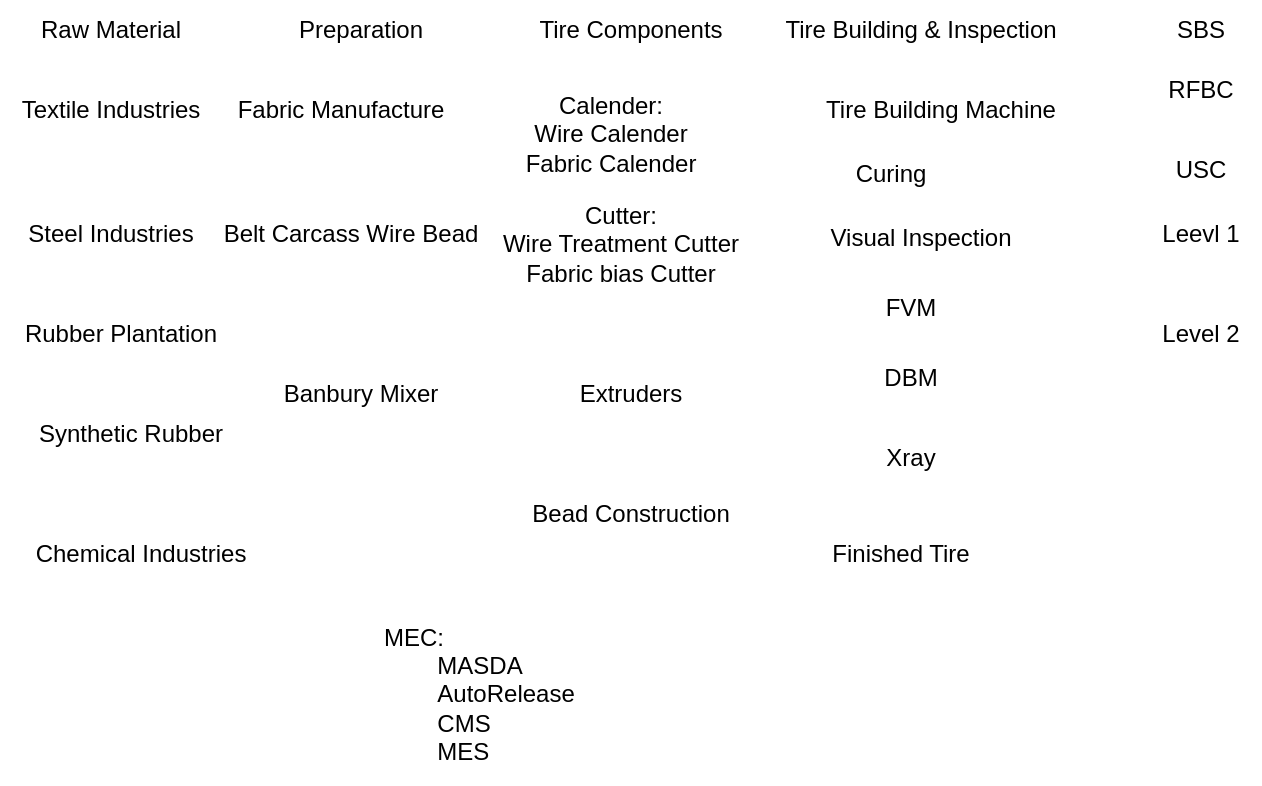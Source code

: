 <mxfile version="24.8.3">
  <diagram name="Page-1" id="r8RvvHlVuaUErfJOei1R">
    <mxGraphModel dx="786" dy="431" grid="1" gridSize="10" guides="1" tooltips="1" connect="1" arrows="1" fold="1" page="1" pageScale="1" pageWidth="850" pageHeight="1100" math="0" shadow="0">
      <root>
        <mxCell id="0" />
        <mxCell id="1" parent="0" />
        <mxCell id="pTvsF0ivF44rcAWUIl6B-3" value="Raw Material&lt;span style=&quot;white-space: pre;&quot;&gt;&#x9;&lt;/span&gt;" style="text;html=1;align=center;verticalAlign=middle;resizable=0;points=[];autosize=1;strokeColor=none;fillColor=none;" vertex="1" parent="1">
          <mxGeometry x="60" y="18" width="100" height="30" as="geometry" />
        </mxCell>
        <mxCell id="pTvsF0ivF44rcAWUIl6B-4" value="Preparation" style="text;html=1;align=center;verticalAlign=middle;resizable=0;points=[];autosize=1;strokeColor=none;fillColor=none;" vertex="1" parent="1">
          <mxGeometry x="185" y="18" width="90" height="30" as="geometry" />
        </mxCell>
        <mxCell id="pTvsF0ivF44rcAWUIl6B-5" value="Tire Components" style="text;html=1;align=center;verticalAlign=middle;resizable=0;points=[];autosize=1;strokeColor=none;fillColor=none;" vertex="1" parent="1">
          <mxGeometry x="305" y="18" width="120" height="30" as="geometry" />
        </mxCell>
        <mxCell id="pTvsF0ivF44rcAWUIl6B-6" value="Tire Building &amp;amp; Inspection" style="text;html=1;align=center;verticalAlign=middle;resizable=0;points=[];autosize=1;strokeColor=none;fillColor=none;" vertex="1" parent="1">
          <mxGeometry x="430" y="18" width="160" height="30" as="geometry" />
        </mxCell>
        <mxCell id="pTvsF0ivF44rcAWUIl6B-7" value="Textile Industries" style="text;html=1;align=center;verticalAlign=middle;resizable=0;points=[];autosize=1;strokeColor=none;fillColor=none;" vertex="1" parent="1">
          <mxGeometry x="50" y="58" width="110" height="30" as="geometry" />
        </mxCell>
        <mxCell id="pTvsF0ivF44rcAWUIl6B-8" value="Steel Industries" style="text;html=1;align=center;verticalAlign=middle;resizable=0;points=[];autosize=1;strokeColor=none;fillColor=none;" vertex="1" parent="1">
          <mxGeometry x="50" y="120" width="110" height="30" as="geometry" />
        </mxCell>
        <mxCell id="pTvsF0ivF44rcAWUIl6B-9" value="Rubber Plantation" style="text;html=1;align=center;verticalAlign=middle;resizable=0;points=[];autosize=1;strokeColor=none;fillColor=none;" vertex="1" parent="1">
          <mxGeometry x="50" y="170" width="120" height="30" as="geometry" />
        </mxCell>
        <mxCell id="pTvsF0ivF44rcAWUIl6B-11" value="Synthetic Rubber" style="text;html=1;align=center;verticalAlign=middle;resizable=0;points=[];autosize=1;strokeColor=none;fillColor=none;" vertex="1" parent="1">
          <mxGeometry x="55" y="220" width="120" height="30" as="geometry" />
        </mxCell>
        <mxCell id="pTvsF0ivF44rcAWUIl6B-12" value="Chemical Industries" style="text;html=1;align=center;verticalAlign=middle;resizable=0;points=[];autosize=1;strokeColor=none;fillColor=none;" vertex="1" parent="1">
          <mxGeometry x="55" y="280" width="130" height="30" as="geometry" />
        </mxCell>
        <mxCell id="pTvsF0ivF44rcAWUIl6B-13" value="Fabric Manufacture" style="text;html=1;align=center;verticalAlign=middle;resizable=0;points=[];autosize=1;strokeColor=none;fillColor=none;" vertex="1" parent="1">
          <mxGeometry x="155" y="58" width="130" height="30" as="geometry" />
        </mxCell>
        <mxCell id="pTvsF0ivF44rcAWUIl6B-14" value="Belt Carcass Wire Bead&lt;span style=&quot;color: rgba(0, 0, 0, 0); font-family: monospace; font-size: 0px; text-align: start;&quot;&gt;%3CmxGraphModel%3E%3Croot%3E%3CmxCell%20id%3D%220%22%2F%3E%3CmxCell%20id%3D%221%22%20parent%3D%220%22%2F%3E%3CmxCell%20id%3D%222%22%20value%3D%22Synthetic%20Rubber%22%20style%3D%22text%3Bhtml%3D1%3Balign%3Dcenter%3BverticalAlign%3Dmiddle%3Bresizable%3D0%3Bpoints%3D%5B%5D%3Bautosize%3D1%3BstrokeColor%3Dnone%3BfillColor%3Dnone%3B%22%20vertex%3D%221%22%20parent%3D%221%22%3E%3CmxGeometry%20x%3D%2255%22%20y%3D%22220%22%20width%3D%22120%22%20height%3D%2230%22%20as%3D%22geometry%22%2F%3E%3C%2FmxCell%3E%3C%2Froot%3E%3C%2FmxGraphModel%3E&lt;/span&gt;" style="text;html=1;align=center;verticalAlign=middle;resizable=0;points=[];autosize=1;strokeColor=none;fillColor=none;" vertex="1" parent="1">
          <mxGeometry x="150" y="120" width="150" height="30" as="geometry" />
        </mxCell>
        <mxCell id="pTvsF0ivF44rcAWUIl6B-15" value="Banbury Mixer" style="text;html=1;align=center;verticalAlign=middle;resizable=0;points=[];autosize=1;strokeColor=none;fillColor=none;" vertex="1" parent="1">
          <mxGeometry x="180" y="200" width="100" height="30" as="geometry" />
        </mxCell>
        <mxCell id="pTvsF0ivF44rcAWUIl6B-16" value="Calender:&lt;div&gt;Wire Calender&lt;/div&gt;&lt;div&gt;Fabric Calender&lt;/div&gt;" style="text;html=1;align=center;verticalAlign=middle;resizable=0;points=[];autosize=1;strokeColor=none;fillColor=none;" vertex="1" parent="1">
          <mxGeometry x="300" y="55" width="110" height="60" as="geometry" />
        </mxCell>
        <mxCell id="pTvsF0ivF44rcAWUIl6B-17" value="Extruders" style="text;html=1;align=center;verticalAlign=middle;resizable=0;points=[];autosize=1;strokeColor=none;fillColor=none;" vertex="1" parent="1">
          <mxGeometry x="330" y="200" width="70" height="30" as="geometry" />
        </mxCell>
        <mxCell id="pTvsF0ivF44rcAWUIl6B-18" value="Cutter:&lt;div&gt;Wire Treatment Cutter&lt;/div&gt;&lt;div&gt;Fabric bias Cutter&lt;/div&gt;" style="text;html=1;align=center;verticalAlign=middle;resizable=0;points=[];autosize=1;strokeColor=none;fillColor=none;" vertex="1" parent="1">
          <mxGeometry x="290" y="110" width="140" height="60" as="geometry" />
        </mxCell>
        <mxCell id="pTvsF0ivF44rcAWUIl6B-20" value="Visual Inspection" style="text;html=1;align=center;verticalAlign=middle;resizable=0;points=[];autosize=1;strokeColor=none;fillColor=none;" vertex="1" parent="1">
          <mxGeometry x="455" y="122" width="110" height="30" as="geometry" />
        </mxCell>
        <mxCell id="pTvsF0ivF44rcAWUIl6B-21" value="FVM" style="text;html=1;align=center;verticalAlign=middle;resizable=0;points=[];autosize=1;strokeColor=none;fillColor=none;" vertex="1" parent="1">
          <mxGeometry x="480" y="157" width="50" height="30" as="geometry" />
        </mxCell>
        <mxCell id="pTvsF0ivF44rcAWUIl6B-22" value="DBM" style="text;html=1;align=center;verticalAlign=middle;resizable=0;points=[];autosize=1;strokeColor=none;fillColor=none;" vertex="1" parent="1">
          <mxGeometry x="480" y="192" width="50" height="30" as="geometry" />
        </mxCell>
        <mxCell id="pTvsF0ivF44rcAWUIl6B-23" value="Xray" style="text;html=1;align=center;verticalAlign=middle;resizable=0;points=[];autosize=1;strokeColor=none;fillColor=none;" vertex="1" parent="1">
          <mxGeometry x="480" y="232" width="50" height="30" as="geometry" />
        </mxCell>
        <mxCell id="pTvsF0ivF44rcAWUIl6B-24" value="Bead Construction" style="text;html=1;align=center;verticalAlign=middle;resizable=0;points=[];autosize=1;strokeColor=none;fillColor=none;" vertex="1" parent="1">
          <mxGeometry x="305" y="260" width="120" height="30" as="geometry" />
        </mxCell>
        <mxCell id="pTvsF0ivF44rcAWUIl6B-25" value="Tire Building Machine" style="text;html=1;align=center;verticalAlign=middle;resizable=0;points=[];autosize=1;strokeColor=none;fillColor=none;" vertex="1" parent="1">
          <mxGeometry x="450" y="58" width="140" height="30" as="geometry" />
        </mxCell>
        <mxCell id="pTvsF0ivF44rcAWUIl6B-26" value="Finished Tire" style="text;html=1;align=center;verticalAlign=middle;resizable=0;points=[];autosize=1;strokeColor=none;fillColor=none;" vertex="1" parent="1">
          <mxGeometry x="455" y="280" width="90" height="30" as="geometry" />
        </mxCell>
        <mxCell id="pTvsF0ivF44rcAWUIl6B-27" value="MEC:&lt;div&gt;&lt;span style=&quot;white-space: pre;&quot;&gt;&lt;span style=&quot;white-space: pre;&quot;&gt;&#x9;&lt;/span&gt;MASDA&lt;/span&gt;&lt;/div&gt;&lt;div&gt;&lt;span style=&quot;background-color: initial;&quot;&gt;&lt;span style=&quot;white-space: pre;&quot;&gt;&#x9;&lt;/span&gt;AutoRelease&lt;/span&gt;&lt;/div&gt;&lt;div&gt;&lt;span style=&quot;white-space: pre;&quot;&gt;&#x9;&lt;/span&gt;CMS&lt;/div&gt;&lt;div&gt;&lt;span style=&quot;white-space: pre;&quot;&gt;&#x9;&lt;/span&gt;MES&lt;span style=&quot;background-color: initial; white-space-collapse: preserve;&quot;&gt;&#x9;&lt;/span&gt;&lt;/div&gt;" style="text;html=1;align=left;verticalAlign=middle;resizable=0;points=[];autosize=1;strokeColor=none;fillColor=none;" vertex="1" parent="1">
          <mxGeometry x="240" y="320" width="120" height="90" as="geometry" />
        </mxCell>
        <mxCell id="pTvsF0ivF44rcAWUIl6B-28" value="SBS" style="text;html=1;align=center;verticalAlign=middle;resizable=0;points=[];autosize=1;strokeColor=none;fillColor=none;" vertex="1" parent="1">
          <mxGeometry x="625" y="18" width="50" height="30" as="geometry" />
        </mxCell>
        <mxCell id="pTvsF0ivF44rcAWUIl6B-30" value="Curing" style="text;html=1;align=center;verticalAlign=middle;resizable=0;points=[];autosize=1;strokeColor=none;fillColor=none;" vertex="1" parent="1">
          <mxGeometry x="465" y="90" width="60" height="30" as="geometry" />
        </mxCell>
        <mxCell id="pTvsF0ivF44rcAWUIl6B-31" value="USC" style="text;html=1;align=center;verticalAlign=middle;resizable=0;points=[];autosize=1;strokeColor=none;fillColor=none;" vertex="1" parent="1">
          <mxGeometry x="625" y="88" width="50" height="30" as="geometry" />
        </mxCell>
        <mxCell id="pTvsF0ivF44rcAWUIl6B-32" value="RFBC" style="text;html=1;align=center;verticalAlign=middle;resizable=0;points=[];autosize=1;strokeColor=none;fillColor=none;" vertex="1" parent="1">
          <mxGeometry x="620" y="48" width="60" height="30" as="geometry" />
        </mxCell>
        <mxCell id="pTvsF0ivF44rcAWUIl6B-33" value="Leevl 1" style="text;html=1;align=center;verticalAlign=middle;resizable=0;points=[];autosize=1;strokeColor=none;fillColor=none;" vertex="1" parent="1">
          <mxGeometry x="620" y="120" width="60" height="30" as="geometry" />
        </mxCell>
        <mxCell id="pTvsF0ivF44rcAWUIl6B-34" value="Level 2" style="text;html=1;align=center;verticalAlign=middle;resizable=0;points=[];autosize=1;strokeColor=none;fillColor=none;" vertex="1" parent="1">
          <mxGeometry x="620" y="170" width="60" height="30" as="geometry" />
        </mxCell>
      </root>
    </mxGraphModel>
  </diagram>
</mxfile>
